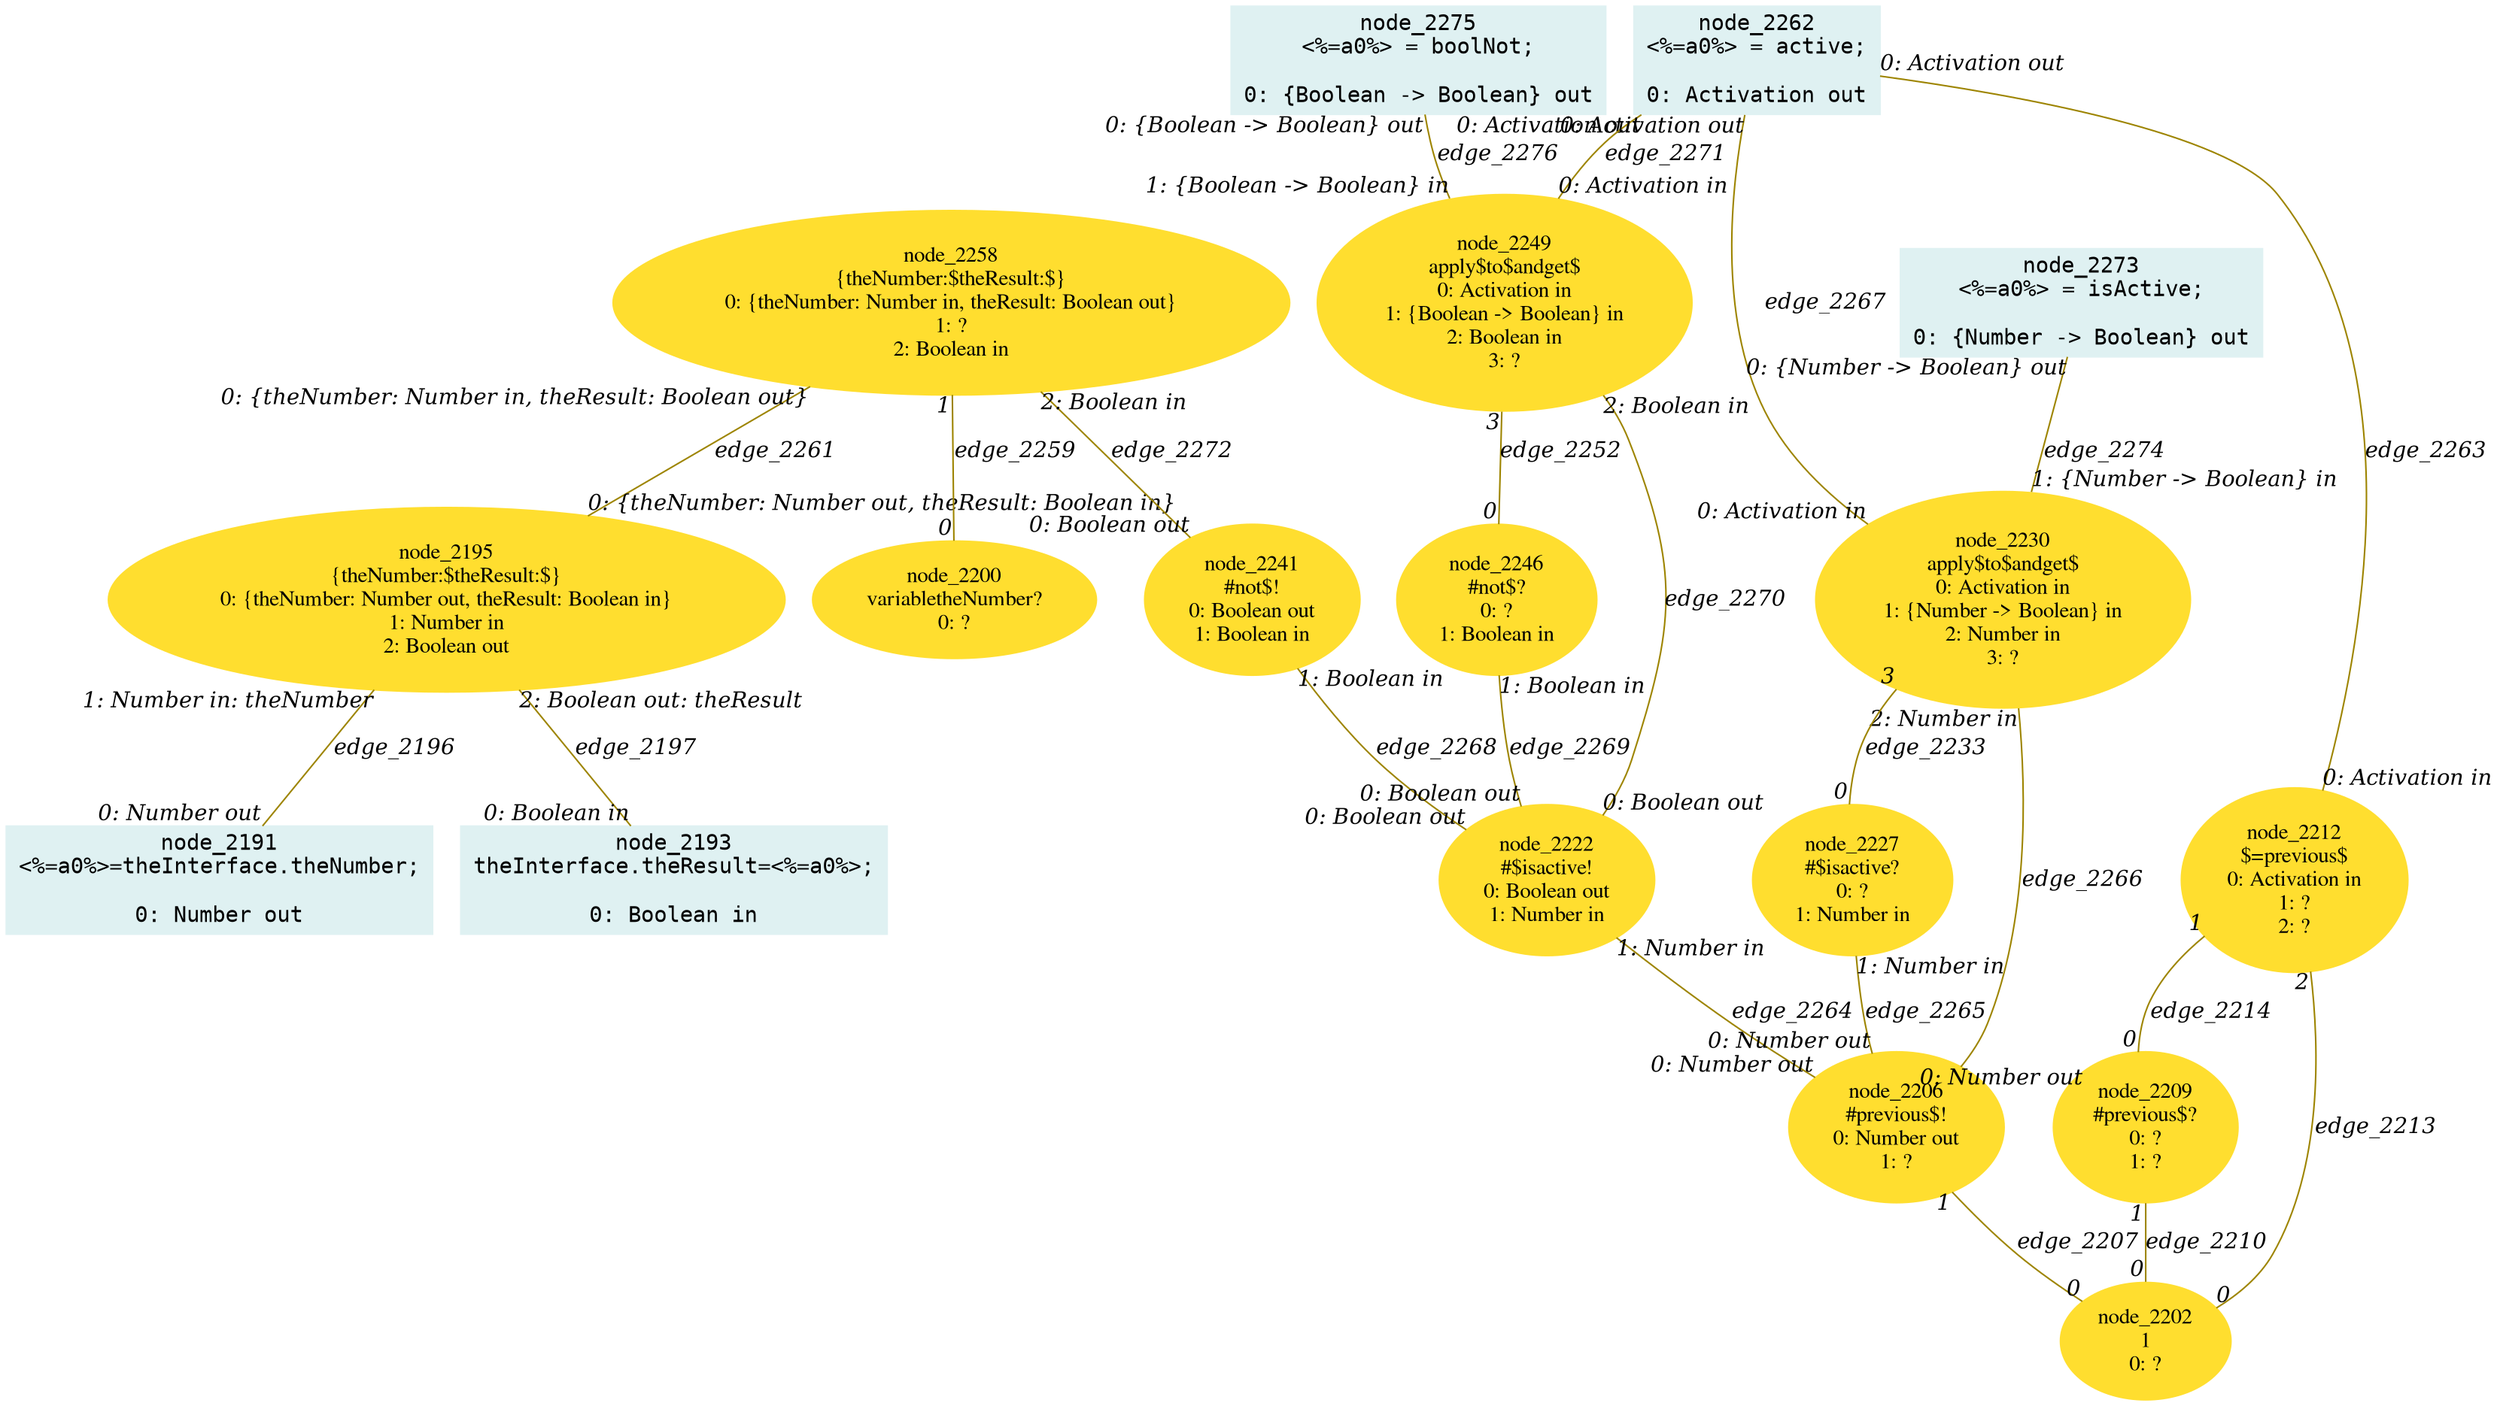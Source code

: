 digraph g{node_2191 [shape="box", style="filled", color="#dff1f2", fontname="Courier", label="node_2191
<%=a0%>=theInterface.theNumber;

0: Number out" ]
node_2193 [shape="box", style="filled", color="#dff1f2", fontname="Courier", label="node_2193
theInterface.theResult=<%=a0%>;

0: Boolean in" ]
node_2195 [shape="ellipse", style="filled", color="#ffde2f", fontname="Times", label="node_2195
{theNumber:$theResult:$}
0: {theNumber: Number out, theResult: Boolean in}
1: Number in
2: Boolean out" ]
node_2200 [shape="ellipse", style="filled", color="#ffde2f", fontname="Times", label="node_2200
variabletheNumber?
0: ?" ]
node_2202 [shape="ellipse", style="filled", color="#ffde2f", fontname="Times", label="node_2202
1
0: ?" ]
node_2206 [shape="ellipse", style="filled", color="#ffde2f", fontname="Times", label="node_2206
#previous$!
0: Number out
1: ?" ]
node_2209 [shape="ellipse", style="filled", color="#ffde2f", fontname="Times", label="node_2209
#previous$?
0: ?
1: ?" ]
node_2212 [shape="ellipse", style="filled", color="#ffde2f", fontname="Times", label="node_2212
$=previous$
0: Activation in
1: ?
2: ?" ]
node_2222 [shape="ellipse", style="filled", color="#ffde2f", fontname="Times", label="node_2222
#$isactive!
0: Boolean out
1: Number in" ]
node_2227 [shape="ellipse", style="filled", color="#ffde2f", fontname="Times", label="node_2227
#$isactive?
0: ?
1: Number in" ]
node_2230 [shape="ellipse", style="filled", color="#ffde2f", fontname="Times", label="node_2230
apply$to$andget$
0: Activation in
1: {Number -> Boolean} in
2: Number in
3: ?" ]
node_2241 [shape="ellipse", style="filled", color="#ffde2f", fontname="Times", label="node_2241
#not$!
0: Boolean out
1: Boolean in" ]
node_2246 [shape="ellipse", style="filled", color="#ffde2f", fontname="Times", label="node_2246
#not$?
0: ?
1: Boolean in" ]
node_2249 [shape="ellipse", style="filled", color="#ffde2f", fontname="Times", label="node_2249
apply$to$andget$
0: Activation in
1: {Boolean -> Boolean} in
2: Boolean in
3: ?" ]
node_2258 [shape="ellipse", style="filled", color="#ffde2f", fontname="Times", label="node_2258
{theNumber:$theResult:$}
0: {theNumber: Number in, theResult: Boolean out}
1: ?
2: Boolean in" ]
node_2262 [shape="box", style="filled", color="#dff1f2", fontname="Courier", label="node_2262
<%=a0%> = active;

0: Activation out" ]
node_2273 [shape="box", style="filled", color="#dff1f2", fontname="Courier", label="node_2273
<%=a0%> = isActive;

0: {Number -> Boolean} out" ]
node_2275 [shape="box", style="filled", color="#dff1f2", fontname="Courier", label="node_2275
<%=a0%> = boolNot;

0: {Boolean -> Boolean} out" ]
node_2195 -> node_2191 [dir=none, arrowHead=none, fontname="Times-Italic", arrowsize=1, color="#9d8400", label="edge_2196",  headlabel="0: Number out", taillabel="1: Number in: theNumber" ]
node_2195 -> node_2193 [dir=none, arrowHead=none, fontname="Times-Italic", arrowsize=1, color="#9d8400", label="edge_2197",  headlabel="0: Boolean in", taillabel="2: Boolean out: theResult" ]
node_2206 -> node_2202 [dir=none, arrowHead=none, fontname="Times-Italic", arrowsize=1, color="#9d8400", label="edge_2207",  headlabel="0", taillabel="1" ]
node_2209 -> node_2202 [dir=none, arrowHead=none, fontname="Times-Italic", arrowsize=1, color="#9d8400", label="edge_2210",  headlabel="0", taillabel="1" ]
node_2212 -> node_2202 [dir=none, arrowHead=none, fontname="Times-Italic", arrowsize=1, color="#9d8400", label="edge_2213",  headlabel="0", taillabel="2" ]
node_2212 -> node_2209 [dir=none, arrowHead=none, fontname="Times-Italic", arrowsize=1, color="#9d8400", label="edge_2214",  headlabel="0", taillabel="1" ]
node_2230 -> node_2227 [dir=none, arrowHead=none, fontname="Times-Italic", arrowsize=1, color="#9d8400", label="edge_2233",  headlabel="0", taillabel="3" ]
node_2249 -> node_2246 [dir=none, arrowHead=none, fontname="Times-Italic", arrowsize=1, color="#9d8400", label="edge_2252",  headlabel="0", taillabel="3" ]
node_2258 -> node_2200 [dir=none, arrowHead=none, fontname="Times-Italic", arrowsize=1, color="#9d8400", label="edge_2259",  headlabel="0", taillabel="1" ]
node_2258 -> node_2195 [dir=none, arrowHead=none, fontname="Times-Italic", arrowsize=1, color="#9d8400", label="edge_2261",  headlabel="0: {theNumber: Number out, theResult: Boolean in}", taillabel="0: {theNumber: Number in, theResult: Boolean out}" ]
node_2262 -> node_2212 [dir=none, arrowHead=none, fontname="Times-Italic", arrowsize=1, color="#9d8400", label="edge_2263",  headlabel="0: Activation in", taillabel="0: Activation out" ]
node_2222 -> node_2206 [dir=none, arrowHead=none, fontname="Times-Italic", arrowsize=1, color="#9d8400", label="edge_2264",  headlabel="0: Number out", taillabel="1: Number in" ]
node_2227 -> node_2206 [dir=none, arrowHead=none, fontname="Times-Italic", arrowsize=1, color="#9d8400", label="edge_2265",  headlabel="0: Number out", taillabel="1: Number in" ]
node_2230 -> node_2206 [dir=none, arrowHead=none, fontname="Times-Italic", arrowsize=1, color="#9d8400", label="edge_2266",  headlabel="0: Number out", taillabel="2: Number in" ]
node_2262 -> node_2230 [dir=none, arrowHead=none, fontname="Times-Italic", arrowsize=1, color="#9d8400", label="edge_2267",  headlabel="0: Activation in", taillabel="0: Activation out" ]
node_2241 -> node_2222 [dir=none, arrowHead=none, fontname="Times-Italic", arrowsize=1, color="#9d8400", label="edge_2268",  headlabel="0: Boolean out", taillabel="1: Boolean in" ]
node_2246 -> node_2222 [dir=none, arrowHead=none, fontname="Times-Italic", arrowsize=1, color="#9d8400", label="edge_2269",  headlabel="0: Boolean out", taillabel="1: Boolean in" ]
node_2249 -> node_2222 [dir=none, arrowHead=none, fontname="Times-Italic", arrowsize=1, color="#9d8400", label="edge_2270",  headlabel="0: Boolean out", taillabel="2: Boolean in" ]
node_2262 -> node_2249 [dir=none, arrowHead=none, fontname="Times-Italic", arrowsize=1, color="#9d8400", label="edge_2271",  headlabel="0: Activation in", taillabel="0: Activation out" ]
node_2258 -> node_2241 [dir=none, arrowHead=none, fontname="Times-Italic", arrowsize=1, color="#9d8400", label="edge_2272",  headlabel="0: Boolean out", taillabel="2: Boolean in" ]
node_2273 -> node_2230 [dir=none, arrowHead=none, fontname="Times-Italic", arrowsize=1, color="#9d8400", label="edge_2274",  headlabel="1: {Number -> Boolean} in", taillabel="0: {Number -> Boolean} out" ]
node_2275 -> node_2249 [dir=none, arrowHead=none, fontname="Times-Italic", arrowsize=1, color="#9d8400", label="edge_2276",  headlabel="1: {Boolean -> Boolean} in", taillabel="0: {Boolean -> Boolean} out" ]
}